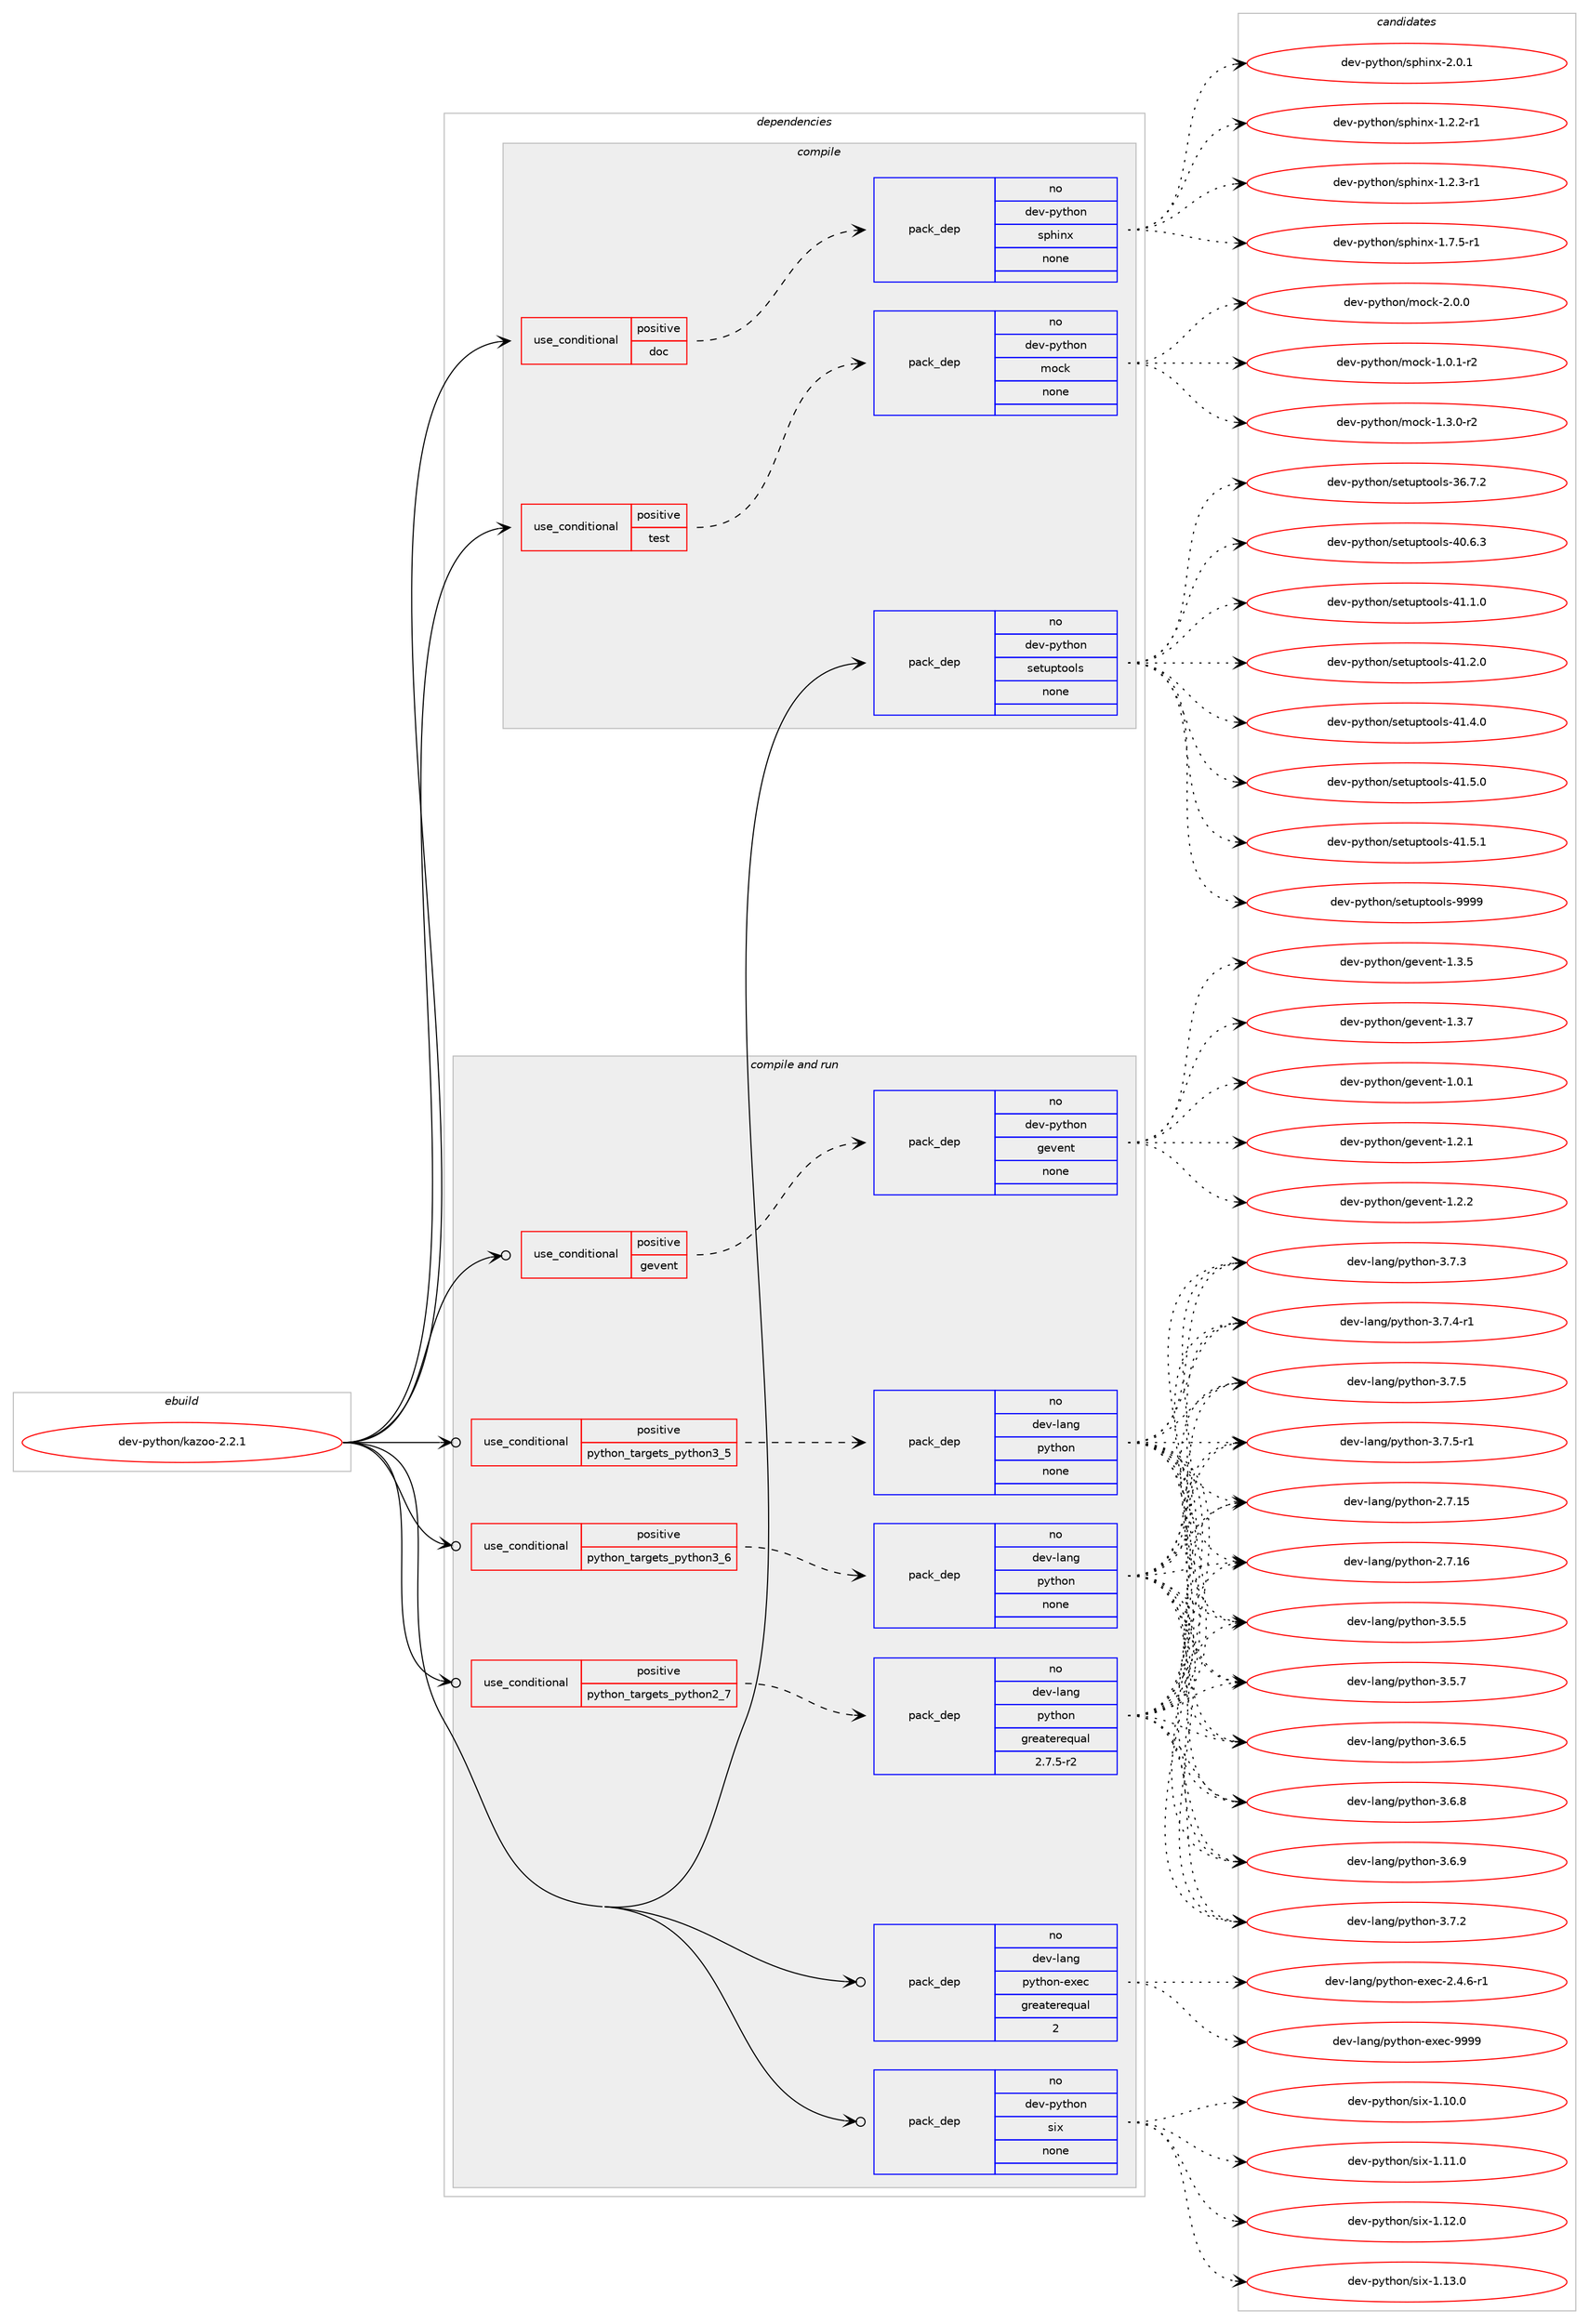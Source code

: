 digraph prolog {

# *************
# Graph options
# *************

newrank=true;
concentrate=true;
compound=true;
graph [rankdir=LR,fontname=Helvetica,fontsize=10,ranksep=1.5];#, ranksep=2.5, nodesep=0.2];
edge  [arrowhead=vee];
node  [fontname=Helvetica,fontsize=10];

# **********
# The ebuild
# **********

subgraph cluster_leftcol {
color=gray;
rank=same;
label=<<i>ebuild</i>>;
id [label="dev-python/kazoo-2.2.1", color=red, width=4, href="../dev-python/kazoo-2.2.1.svg"];
}

# ****************
# The dependencies
# ****************

subgraph cluster_midcol {
color=gray;
label=<<i>dependencies</i>>;
subgraph cluster_compile {
fillcolor="#eeeeee";
style=filled;
label=<<i>compile</i>>;
subgraph cond141707 {
dependency612033 [label=<<TABLE BORDER="0" CELLBORDER="1" CELLSPACING="0" CELLPADDING="4"><TR><TD ROWSPAN="3" CELLPADDING="10">use_conditional</TD></TR><TR><TD>positive</TD></TR><TR><TD>doc</TD></TR></TABLE>>, shape=none, color=red];
subgraph pack458523 {
dependency612034 [label=<<TABLE BORDER="0" CELLBORDER="1" CELLSPACING="0" CELLPADDING="4" WIDTH="220"><TR><TD ROWSPAN="6" CELLPADDING="30">pack_dep</TD></TR><TR><TD WIDTH="110">no</TD></TR><TR><TD>dev-python</TD></TR><TR><TD>sphinx</TD></TR><TR><TD>none</TD></TR><TR><TD></TD></TR></TABLE>>, shape=none, color=blue];
}
dependency612033:e -> dependency612034:w [weight=20,style="dashed",arrowhead="vee"];
}
id:e -> dependency612033:w [weight=20,style="solid",arrowhead="vee"];
subgraph cond141708 {
dependency612035 [label=<<TABLE BORDER="0" CELLBORDER="1" CELLSPACING="0" CELLPADDING="4"><TR><TD ROWSPAN="3" CELLPADDING="10">use_conditional</TD></TR><TR><TD>positive</TD></TR><TR><TD>test</TD></TR></TABLE>>, shape=none, color=red];
subgraph pack458524 {
dependency612036 [label=<<TABLE BORDER="0" CELLBORDER="1" CELLSPACING="0" CELLPADDING="4" WIDTH="220"><TR><TD ROWSPAN="6" CELLPADDING="30">pack_dep</TD></TR><TR><TD WIDTH="110">no</TD></TR><TR><TD>dev-python</TD></TR><TR><TD>mock</TD></TR><TR><TD>none</TD></TR><TR><TD></TD></TR></TABLE>>, shape=none, color=blue];
}
dependency612035:e -> dependency612036:w [weight=20,style="dashed",arrowhead="vee"];
}
id:e -> dependency612035:w [weight=20,style="solid",arrowhead="vee"];
subgraph pack458525 {
dependency612037 [label=<<TABLE BORDER="0" CELLBORDER="1" CELLSPACING="0" CELLPADDING="4" WIDTH="220"><TR><TD ROWSPAN="6" CELLPADDING="30">pack_dep</TD></TR><TR><TD WIDTH="110">no</TD></TR><TR><TD>dev-python</TD></TR><TR><TD>setuptools</TD></TR><TR><TD>none</TD></TR><TR><TD></TD></TR></TABLE>>, shape=none, color=blue];
}
id:e -> dependency612037:w [weight=20,style="solid",arrowhead="vee"];
}
subgraph cluster_compileandrun {
fillcolor="#eeeeee";
style=filled;
label=<<i>compile and run</i>>;
subgraph cond141709 {
dependency612038 [label=<<TABLE BORDER="0" CELLBORDER="1" CELLSPACING="0" CELLPADDING="4"><TR><TD ROWSPAN="3" CELLPADDING="10">use_conditional</TD></TR><TR><TD>positive</TD></TR><TR><TD>gevent</TD></TR></TABLE>>, shape=none, color=red];
subgraph pack458526 {
dependency612039 [label=<<TABLE BORDER="0" CELLBORDER="1" CELLSPACING="0" CELLPADDING="4" WIDTH="220"><TR><TD ROWSPAN="6" CELLPADDING="30">pack_dep</TD></TR><TR><TD WIDTH="110">no</TD></TR><TR><TD>dev-python</TD></TR><TR><TD>gevent</TD></TR><TR><TD>none</TD></TR><TR><TD></TD></TR></TABLE>>, shape=none, color=blue];
}
dependency612038:e -> dependency612039:w [weight=20,style="dashed",arrowhead="vee"];
}
id:e -> dependency612038:w [weight=20,style="solid",arrowhead="odotvee"];
subgraph cond141710 {
dependency612040 [label=<<TABLE BORDER="0" CELLBORDER="1" CELLSPACING="0" CELLPADDING="4"><TR><TD ROWSPAN="3" CELLPADDING="10">use_conditional</TD></TR><TR><TD>positive</TD></TR><TR><TD>python_targets_python2_7</TD></TR></TABLE>>, shape=none, color=red];
subgraph pack458527 {
dependency612041 [label=<<TABLE BORDER="0" CELLBORDER="1" CELLSPACING="0" CELLPADDING="4" WIDTH="220"><TR><TD ROWSPAN="6" CELLPADDING="30">pack_dep</TD></TR><TR><TD WIDTH="110">no</TD></TR><TR><TD>dev-lang</TD></TR><TR><TD>python</TD></TR><TR><TD>greaterequal</TD></TR><TR><TD>2.7.5-r2</TD></TR></TABLE>>, shape=none, color=blue];
}
dependency612040:e -> dependency612041:w [weight=20,style="dashed",arrowhead="vee"];
}
id:e -> dependency612040:w [weight=20,style="solid",arrowhead="odotvee"];
subgraph cond141711 {
dependency612042 [label=<<TABLE BORDER="0" CELLBORDER="1" CELLSPACING="0" CELLPADDING="4"><TR><TD ROWSPAN="3" CELLPADDING="10">use_conditional</TD></TR><TR><TD>positive</TD></TR><TR><TD>python_targets_python3_5</TD></TR></TABLE>>, shape=none, color=red];
subgraph pack458528 {
dependency612043 [label=<<TABLE BORDER="0" CELLBORDER="1" CELLSPACING="0" CELLPADDING="4" WIDTH="220"><TR><TD ROWSPAN="6" CELLPADDING="30">pack_dep</TD></TR><TR><TD WIDTH="110">no</TD></TR><TR><TD>dev-lang</TD></TR><TR><TD>python</TD></TR><TR><TD>none</TD></TR><TR><TD></TD></TR></TABLE>>, shape=none, color=blue];
}
dependency612042:e -> dependency612043:w [weight=20,style="dashed",arrowhead="vee"];
}
id:e -> dependency612042:w [weight=20,style="solid",arrowhead="odotvee"];
subgraph cond141712 {
dependency612044 [label=<<TABLE BORDER="0" CELLBORDER="1" CELLSPACING="0" CELLPADDING="4"><TR><TD ROWSPAN="3" CELLPADDING="10">use_conditional</TD></TR><TR><TD>positive</TD></TR><TR><TD>python_targets_python3_6</TD></TR></TABLE>>, shape=none, color=red];
subgraph pack458529 {
dependency612045 [label=<<TABLE BORDER="0" CELLBORDER="1" CELLSPACING="0" CELLPADDING="4" WIDTH="220"><TR><TD ROWSPAN="6" CELLPADDING="30">pack_dep</TD></TR><TR><TD WIDTH="110">no</TD></TR><TR><TD>dev-lang</TD></TR><TR><TD>python</TD></TR><TR><TD>none</TD></TR><TR><TD></TD></TR></TABLE>>, shape=none, color=blue];
}
dependency612044:e -> dependency612045:w [weight=20,style="dashed",arrowhead="vee"];
}
id:e -> dependency612044:w [weight=20,style="solid",arrowhead="odotvee"];
subgraph pack458530 {
dependency612046 [label=<<TABLE BORDER="0" CELLBORDER="1" CELLSPACING="0" CELLPADDING="4" WIDTH="220"><TR><TD ROWSPAN="6" CELLPADDING="30">pack_dep</TD></TR><TR><TD WIDTH="110">no</TD></TR><TR><TD>dev-lang</TD></TR><TR><TD>python-exec</TD></TR><TR><TD>greaterequal</TD></TR><TR><TD>2</TD></TR></TABLE>>, shape=none, color=blue];
}
id:e -> dependency612046:w [weight=20,style="solid",arrowhead="odotvee"];
subgraph pack458531 {
dependency612047 [label=<<TABLE BORDER="0" CELLBORDER="1" CELLSPACING="0" CELLPADDING="4" WIDTH="220"><TR><TD ROWSPAN="6" CELLPADDING="30">pack_dep</TD></TR><TR><TD WIDTH="110">no</TD></TR><TR><TD>dev-python</TD></TR><TR><TD>six</TD></TR><TR><TD>none</TD></TR><TR><TD></TD></TR></TABLE>>, shape=none, color=blue];
}
id:e -> dependency612047:w [weight=20,style="solid",arrowhead="odotvee"];
}
subgraph cluster_run {
fillcolor="#eeeeee";
style=filled;
label=<<i>run</i>>;
}
}

# **************
# The candidates
# **************

subgraph cluster_choices {
rank=same;
color=gray;
label=<<i>candidates</i>>;

subgraph choice458523 {
color=black;
nodesep=1;
choice10010111845112121116104111110471151121041051101204549465046504511449 [label="dev-python/sphinx-1.2.2-r1", color=red, width=4,href="../dev-python/sphinx-1.2.2-r1.svg"];
choice10010111845112121116104111110471151121041051101204549465046514511449 [label="dev-python/sphinx-1.2.3-r1", color=red, width=4,href="../dev-python/sphinx-1.2.3-r1.svg"];
choice10010111845112121116104111110471151121041051101204549465546534511449 [label="dev-python/sphinx-1.7.5-r1", color=red, width=4,href="../dev-python/sphinx-1.7.5-r1.svg"];
choice1001011184511212111610411111047115112104105110120455046484649 [label="dev-python/sphinx-2.0.1", color=red, width=4,href="../dev-python/sphinx-2.0.1.svg"];
dependency612034:e -> choice10010111845112121116104111110471151121041051101204549465046504511449:w [style=dotted,weight="100"];
dependency612034:e -> choice10010111845112121116104111110471151121041051101204549465046514511449:w [style=dotted,weight="100"];
dependency612034:e -> choice10010111845112121116104111110471151121041051101204549465546534511449:w [style=dotted,weight="100"];
dependency612034:e -> choice1001011184511212111610411111047115112104105110120455046484649:w [style=dotted,weight="100"];
}
subgraph choice458524 {
color=black;
nodesep=1;
choice1001011184511212111610411111047109111991074549464846494511450 [label="dev-python/mock-1.0.1-r2", color=red, width=4,href="../dev-python/mock-1.0.1-r2.svg"];
choice1001011184511212111610411111047109111991074549465146484511450 [label="dev-python/mock-1.3.0-r2", color=red, width=4,href="../dev-python/mock-1.3.0-r2.svg"];
choice100101118451121211161041111104710911199107455046484648 [label="dev-python/mock-2.0.0", color=red, width=4,href="../dev-python/mock-2.0.0.svg"];
dependency612036:e -> choice1001011184511212111610411111047109111991074549464846494511450:w [style=dotted,weight="100"];
dependency612036:e -> choice1001011184511212111610411111047109111991074549465146484511450:w [style=dotted,weight="100"];
dependency612036:e -> choice100101118451121211161041111104710911199107455046484648:w [style=dotted,weight="100"];
}
subgraph choice458525 {
color=black;
nodesep=1;
choice100101118451121211161041111104711510111611711211611111110811545515446554650 [label="dev-python/setuptools-36.7.2", color=red, width=4,href="../dev-python/setuptools-36.7.2.svg"];
choice100101118451121211161041111104711510111611711211611111110811545524846544651 [label="dev-python/setuptools-40.6.3", color=red, width=4,href="../dev-python/setuptools-40.6.3.svg"];
choice100101118451121211161041111104711510111611711211611111110811545524946494648 [label="dev-python/setuptools-41.1.0", color=red, width=4,href="../dev-python/setuptools-41.1.0.svg"];
choice100101118451121211161041111104711510111611711211611111110811545524946504648 [label="dev-python/setuptools-41.2.0", color=red, width=4,href="../dev-python/setuptools-41.2.0.svg"];
choice100101118451121211161041111104711510111611711211611111110811545524946524648 [label="dev-python/setuptools-41.4.0", color=red, width=4,href="../dev-python/setuptools-41.4.0.svg"];
choice100101118451121211161041111104711510111611711211611111110811545524946534648 [label="dev-python/setuptools-41.5.0", color=red, width=4,href="../dev-python/setuptools-41.5.0.svg"];
choice100101118451121211161041111104711510111611711211611111110811545524946534649 [label="dev-python/setuptools-41.5.1", color=red, width=4,href="../dev-python/setuptools-41.5.1.svg"];
choice10010111845112121116104111110471151011161171121161111111081154557575757 [label="dev-python/setuptools-9999", color=red, width=4,href="../dev-python/setuptools-9999.svg"];
dependency612037:e -> choice100101118451121211161041111104711510111611711211611111110811545515446554650:w [style=dotted,weight="100"];
dependency612037:e -> choice100101118451121211161041111104711510111611711211611111110811545524846544651:w [style=dotted,weight="100"];
dependency612037:e -> choice100101118451121211161041111104711510111611711211611111110811545524946494648:w [style=dotted,weight="100"];
dependency612037:e -> choice100101118451121211161041111104711510111611711211611111110811545524946504648:w [style=dotted,weight="100"];
dependency612037:e -> choice100101118451121211161041111104711510111611711211611111110811545524946524648:w [style=dotted,weight="100"];
dependency612037:e -> choice100101118451121211161041111104711510111611711211611111110811545524946534648:w [style=dotted,weight="100"];
dependency612037:e -> choice100101118451121211161041111104711510111611711211611111110811545524946534649:w [style=dotted,weight="100"];
dependency612037:e -> choice10010111845112121116104111110471151011161171121161111111081154557575757:w [style=dotted,weight="100"];
}
subgraph choice458526 {
color=black;
nodesep=1;
choice1001011184511212111610411111047103101118101110116454946484649 [label="dev-python/gevent-1.0.1", color=red, width=4,href="../dev-python/gevent-1.0.1.svg"];
choice1001011184511212111610411111047103101118101110116454946504649 [label="dev-python/gevent-1.2.1", color=red, width=4,href="../dev-python/gevent-1.2.1.svg"];
choice1001011184511212111610411111047103101118101110116454946504650 [label="dev-python/gevent-1.2.2", color=red, width=4,href="../dev-python/gevent-1.2.2.svg"];
choice1001011184511212111610411111047103101118101110116454946514653 [label="dev-python/gevent-1.3.5", color=red, width=4,href="../dev-python/gevent-1.3.5.svg"];
choice1001011184511212111610411111047103101118101110116454946514655 [label="dev-python/gevent-1.3.7", color=red, width=4,href="../dev-python/gevent-1.3.7.svg"];
dependency612039:e -> choice1001011184511212111610411111047103101118101110116454946484649:w [style=dotted,weight="100"];
dependency612039:e -> choice1001011184511212111610411111047103101118101110116454946504649:w [style=dotted,weight="100"];
dependency612039:e -> choice1001011184511212111610411111047103101118101110116454946504650:w [style=dotted,weight="100"];
dependency612039:e -> choice1001011184511212111610411111047103101118101110116454946514653:w [style=dotted,weight="100"];
dependency612039:e -> choice1001011184511212111610411111047103101118101110116454946514655:w [style=dotted,weight="100"];
}
subgraph choice458527 {
color=black;
nodesep=1;
choice10010111845108971101034711212111610411111045504655464953 [label="dev-lang/python-2.7.15", color=red, width=4,href="../dev-lang/python-2.7.15.svg"];
choice10010111845108971101034711212111610411111045504655464954 [label="dev-lang/python-2.7.16", color=red, width=4,href="../dev-lang/python-2.7.16.svg"];
choice100101118451089711010347112121116104111110455146534653 [label="dev-lang/python-3.5.5", color=red, width=4,href="../dev-lang/python-3.5.5.svg"];
choice100101118451089711010347112121116104111110455146534655 [label="dev-lang/python-3.5.7", color=red, width=4,href="../dev-lang/python-3.5.7.svg"];
choice100101118451089711010347112121116104111110455146544653 [label="dev-lang/python-3.6.5", color=red, width=4,href="../dev-lang/python-3.6.5.svg"];
choice100101118451089711010347112121116104111110455146544656 [label="dev-lang/python-3.6.8", color=red, width=4,href="../dev-lang/python-3.6.8.svg"];
choice100101118451089711010347112121116104111110455146544657 [label="dev-lang/python-3.6.9", color=red, width=4,href="../dev-lang/python-3.6.9.svg"];
choice100101118451089711010347112121116104111110455146554650 [label="dev-lang/python-3.7.2", color=red, width=4,href="../dev-lang/python-3.7.2.svg"];
choice100101118451089711010347112121116104111110455146554651 [label="dev-lang/python-3.7.3", color=red, width=4,href="../dev-lang/python-3.7.3.svg"];
choice1001011184510897110103471121211161041111104551465546524511449 [label="dev-lang/python-3.7.4-r1", color=red, width=4,href="../dev-lang/python-3.7.4-r1.svg"];
choice100101118451089711010347112121116104111110455146554653 [label="dev-lang/python-3.7.5", color=red, width=4,href="../dev-lang/python-3.7.5.svg"];
choice1001011184510897110103471121211161041111104551465546534511449 [label="dev-lang/python-3.7.5-r1", color=red, width=4,href="../dev-lang/python-3.7.5-r1.svg"];
dependency612041:e -> choice10010111845108971101034711212111610411111045504655464953:w [style=dotted,weight="100"];
dependency612041:e -> choice10010111845108971101034711212111610411111045504655464954:w [style=dotted,weight="100"];
dependency612041:e -> choice100101118451089711010347112121116104111110455146534653:w [style=dotted,weight="100"];
dependency612041:e -> choice100101118451089711010347112121116104111110455146534655:w [style=dotted,weight="100"];
dependency612041:e -> choice100101118451089711010347112121116104111110455146544653:w [style=dotted,weight="100"];
dependency612041:e -> choice100101118451089711010347112121116104111110455146544656:w [style=dotted,weight="100"];
dependency612041:e -> choice100101118451089711010347112121116104111110455146544657:w [style=dotted,weight="100"];
dependency612041:e -> choice100101118451089711010347112121116104111110455146554650:w [style=dotted,weight="100"];
dependency612041:e -> choice100101118451089711010347112121116104111110455146554651:w [style=dotted,weight="100"];
dependency612041:e -> choice1001011184510897110103471121211161041111104551465546524511449:w [style=dotted,weight="100"];
dependency612041:e -> choice100101118451089711010347112121116104111110455146554653:w [style=dotted,weight="100"];
dependency612041:e -> choice1001011184510897110103471121211161041111104551465546534511449:w [style=dotted,weight="100"];
}
subgraph choice458528 {
color=black;
nodesep=1;
choice10010111845108971101034711212111610411111045504655464953 [label="dev-lang/python-2.7.15", color=red, width=4,href="../dev-lang/python-2.7.15.svg"];
choice10010111845108971101034711212111610411111045504655464954 [label="dev-lang/python-2.7.16", color=red, width=4,href="../dev-lang/python-2.7.16.svg"];
choice100101118451089711010347112121116104111110455146534653 [label="dev-lang/python-3.5.5", color=red, width=4,href="../dev-lang/python-3.5.5.svg"];
choice100101118451089711010347112121116104111110455146534655 [label="dev-lang/python-3.5.7", color=red, width=4,href="../dev-lang/python-3.5.7.svg"];
choice100101118451089711010347112121116104111110455146544653 [label="dev-lang/python-3.6.5", color=red, width=4,href="../dev-lang/python-3.6.5.svg"];
choice100101118451089711010347112121116104111110455146544656 [label="dev-lang/python-3.6.8", color=red, width=4,href="../dev-lang/python-3.6.8.svg"];
choice100101118451089711010347112121116104111110455146544657 [label="dev-lang/python-3.6.9", color=red, width=4,href="../dev-lang/python-3.6.9.svg"];
choice100101118451089711010347112121116104111110455146554650 [label="dev-lang/python-3.7.2", color=red, width=4,href="../dev-lang/python-3.7.2.svg"];
choice100101118451089711010347112121116104111110455146554651 [label="dev-lang/python-3.7.3", color=red, width=4,href="../dev-lang/python-3.7.3.svg"];
choice1001011184510897110103471121211161041111104551465546524511449 [label="dev-lang/python-3.7.4-r1", color=red, width=4,href="../dev-lang/python-3.7.4-r1.svg"];
choice100101118451089711010347112121116104111110455146554653 [label="dev-lang/python-3.7.5", color=red, width=4,href="../dev-lang/python-3.7.5.svg"];
choice1001011184510897110103471121211161041111104551465546534511449 [label="dev-lang/python-3.7.5-r1", color=red, width=4,href="../dev-lang/python-3.7.5-r1.svg"];
dependency612043:e -> choice10010111845108971101034711212111610411111045504655464953:w [style=dotted,weight="100"];
dependency612043:e -> choice10010111845108971101034711212111610411111045504655464954:w [style=dotted,weight="100"];
dependency612043:e -> choice100101118451089711010347112121116104111110455146534653:w [style=dotted,weight="100"];
dependency612043:e -> choice100101118451089711010347112121116104111110455146534655:w [style=dotted,weight="100"];
dependency612043:e -> choice100101118451089711010347112121116104111110455146544653:w [style=dotted,weight="100"];
dependency612043:e -> choice100101118451089711010347112121116104111110455146544656:w [style=dotted,weight="100"];
dependency612043:e -> choice100101118451089711010347112121116104111110455146544657:w [style=dotted,weight="100"];
dependency612043:e -> choice100101118451089711010347112121116104111110455146554650:w [style=dotted,weight="100"];
dependency612043:e -> choice100101118451089711010347112121116104111110455146554651:w [style=dotted,weight="100"];
dependency612043:e -> choice1001011184510897110103471121211161041111104551465546524511449:w [style=dotted,weight="100"];
dependency612043:e -> choice100101118451089711010347112121116104111110455146554653:w [style=dotted,weight="100"];
dependency612043:e -> choice1001011184510897110103471121211161041111104551465546534511449:w [style=dotted,weight="100"];
}
subgraph choice458529 {
color=black;
nodesep=1;
choice10010111845108971101034711212111610411111045504655464953 [label="dev-lang/python-2.7.15", color=red, width=4,href="../dev-lang/python-2.7.15.svg"];
choice10010111845108971101034711212111610411111045504655464954 [label="dev-lang/python-2.7.16", color=red, width=4,href="../dev-lang/python-2.7.16.svg"];
choice100101118451089711010347112121116104111110455146534653 [label="dev-lang/python-3.5.5", color=red, width=4,href="../dev-lang/python-3.5.5.svg"];
choice100101118451089711010347112121116104111110455146534655 [label="dev-lang/python-3.5.7", color=red, width=4,href="../dev-lang/python-3.5.7.svg"];
choice100101118451089711010347112121116104111110455146544653 [label="dev-lang/python-3.6.5", color=red, width=4,href="../dev-lang/python-3.6.5.svg"];
choice100101118451089711010347112121116104111110455146544656 [label="dev-lang/python-3.6.8", color=red, width=4,href="../dev-lang/python-3.6.8.svg"];
choice100101118451089711010347112121116104111110455146544657 [label="dev-lang/python-3.6.9", color=red, width=4,href="../dev-lang/python-3.6.9.svg"];
choice100101118451089711010347112121116104111110455146554650 [label="dev-lang/python-3.7.2", color=red, width=4,href="../dev-lang/python-3.7.2.svg"];
choice100101118451089711010347112121116104111110455146554651 [label="dev-lang/python-3.7.3", color=red, width=4,href="../dev-lang/python-3.7.3.svg"];
choice1001011184510897110103471121211161041111104551465546524511449 [label="dev-lang/python-3.7.4-r1", color=red, width=4,href="../dev-lang/python-3.7.4-r1.svg"];
choice100101118451089711010347112121116104111110455146554653 [label="dev-lang/python-3.7.5", color=red, width=4,href="../dev-lang/python-3.7.5.svg"];
choice1001011184510897110103471121211161041111104551465546534511449 [label="dev-lang/python-3.7.5-r1", color=red, width=4,href="../dev-lang/python-3.7.5-r1.svg"];
dependency612045:e -> choice10010111845108971101034711212111610411111045504655464953:w [style=dotted,weight="100"];
dependency612045:e -> choice10010111845108971101034711212111610411111045504655464954:w [style=dotted,weight="100"];
dependency612045:e -> choice100101118451089711010347112121116104111110455146534653:w [style=dotted,weight="100"];
dependency612045:e -> choice100101118451089711010347112121116104111110455146534655:w [style=dotted,weight="100"];
dependency612045:e -> choice100101118451089711010347112121116104111110455146544653:w [style=dotted,weight="100"];
dependency612045:e -> choice100101118451089711010347112121116104111110455146544656:w [style=dotted,weight="100"];
dependency612045:e -> choice100101118451089711010347112121116104111110455146544657:w [style=dotted,weight="100"];
dependency612045:e -> choice100101118451089711010347112121116104111110455146554650:w [style=dotted,weight="100"];
dependency612045:e -> choice100101118451089711010347112121116104111110455146554651:w [style=dotted,weight="100"];
dependency612045:e -> choice1001011184510897110103471121211161041111104551465546524511449:w [style=dotted,weight="100"];
dependency612045:e -> choice100101118451089711010347112121116104111110455146554653:w [style=dotted,weight="100"];
dependency612045:e -> choice1001011184510897110103471121211161041111104551465546534511449:w [style=dotted,weight="100"];
}
subgraph choice458530 {
color=black;
nodesep=1;
choice10010111845108971101034711212111610411111045101120101994550465246544511449 [label="dev-lang/python-exec-2.4.6-r1", color=red, width=4,href="../dev-lang/python-exec-2.4.6-r1.svg"];
choice10010111845108971101034711212111610411111045101120101994557575757 [label="dev-lang/python-exec-9999", color=red, width=4,href="../dev-lang/python-exec-9999.svg"];
dependency612046:e -> choice10010111845108971101034711212111610411111045101120101994550465246544511449:w [style=dotted,weight="100"];
dependency612046:e -> choice10010111845108971101034711212111610411111045101120101994557575757:w [style=dotted,weight="100"];
}
subgraph choice458531 {
color=black;
nodesep=1;
choice100101118451121211161041111104711510512045494649484648 [label="dev-python/six-1.10.0", color=red, width=4,href="../dev-python/six-1.10.0.svg"];
choice100101118451121211161041111104711510512045494649494648 [label="dev-python/six-1.11.0", color=red, width=4,href="../dev-python/six-1.11.0.svg"];
choice100101118451121211161041111104711510512045494649504648 [label="dev-python/six-1.12.0", color=red, width=4,href="../dev-python/six-1.12.0.svg"];
choice100101118451121211161041111104711510512045494649514648 [label="dev-python/six-1.13.0", color=red, width=4,href="../dev-python/six-1.13.0.svg"];
dependency612047:e -> choice100101118451121211161041111104711510512045494649484648:w [style=dotted,weight="100"];
dependency612047:e -> choice100101118451121211161041111104711510512045494649494648:w [style=dotted,weight="100"];
dependency612047:e -> choice100101118451121211161041111104711510512045494649504648:w [style=dotted,weight="100"];
dependency612047:e -> choice100101118451121211161041111104711510512045494649514648:w [style=dotted,weight="100"];
}
}

}

